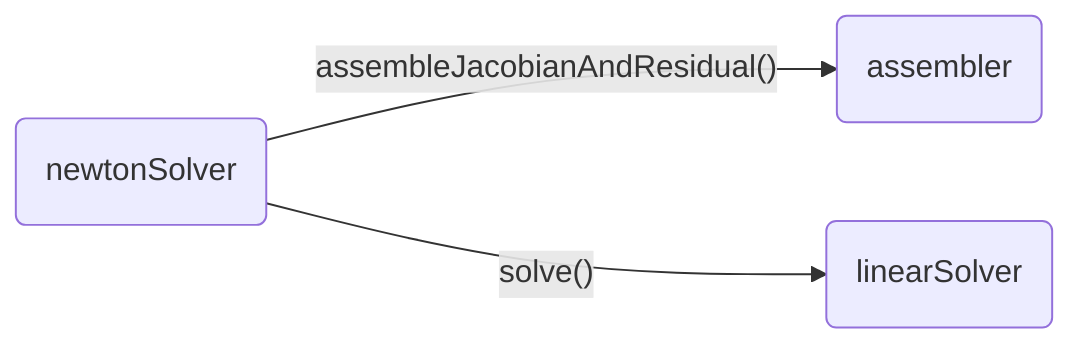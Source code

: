 flowchart LR
    A(newtonSolver) -->|"assembleJacobianAndResidual()"| B(assembler)
    A -->|"solve()"| C(linearSolver)
    click A "./newtonsolver.html"
    click B "./assembler.html"
    click C "./linearsolver.html"